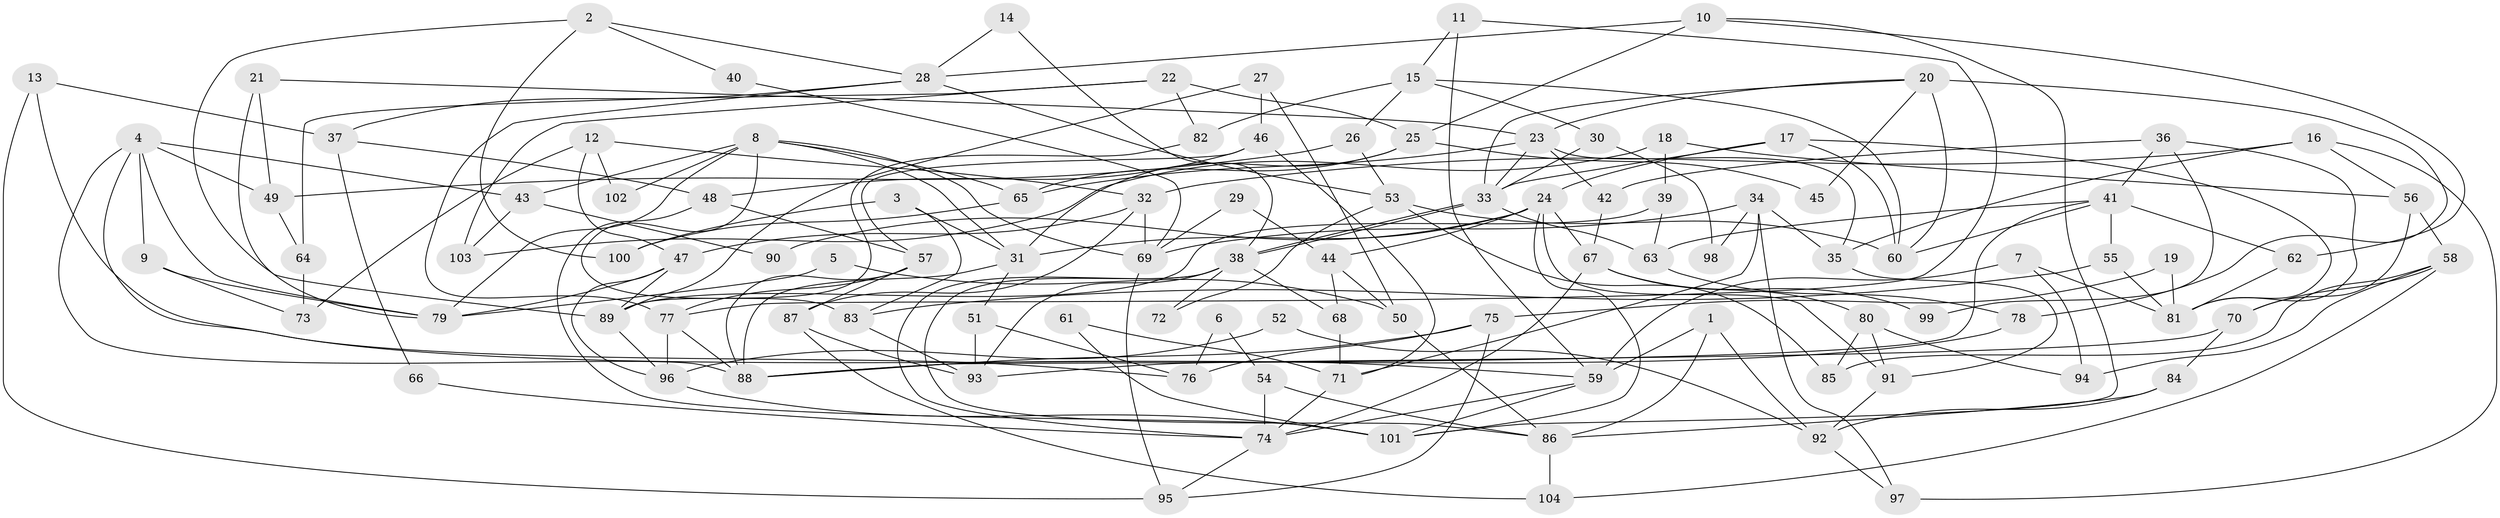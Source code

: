// Generated by graph-tools (version 1.1) at 2025/15/03/09/25 04:15:14]
// undirected, 104 vertices, 208 edges
graph export_dot {
graph [start="1"]
  node [color=gray90,style=filled];
  1;
  2;
  3;
  4;
  5;
  6;
  7;
  8;
  9;
  10;
  11;
  12;
  13;
  14;
  15;
  16;
  17;
  18;
  19;
  20;
  21;
  22;
  23;
  24;
  25;
  26;
  27;
  28;
  29;
  30;
  31;
  32;
  33;
  34;
  35;
  36;
  37;
  38;
  39;
  40;
  41;
  42;
  43;
  44;
  45;
  46;
  47;
  48;
  49;
  50;
  51;
  52;
  53;
  54;
  55;
  56;
  57;
  58;
  59;
  60;
  61;
  62;
  63;
  64;
  65;
  66;
  67;
  68;
  69;
  70;
  71;
  72;
  73;
  74;
  75;
  76;
  77;
  78;
  79;
  80;
  81;
  82;
  83;
  84;
  85;
  86;
  87;
  88;
  89;
  90;
  91;
  92;
  93;
  94;
  95;
  96;
  97;
  98;
  99;
  100;
  101;
  102;
  103;
  104;
  1 -- 59;
  1 -- 86;
  1 -- 92;
  2 -- 89;
  2 -- 100;
  2 -- 28;
  2 -- 40;
  3 -- 83;
  3 -- 31;
  3 -- 100;
  4 -- 88;
  4 -- 79;
  4 -- 9;
  4 -- 43;
  4 -- 49;
  4 -- 76;
  5 -- 79;
  5 -- 50;
  6 -- 76;
  6 -- 54;
  7 -- 81;
  7 -- 59;
  7 -- 94;
  8 -- 31;
  8 -- 79;
  8 -- 43;
  8 -- 65;
  8 -- 69;
  8 -- 83;
  8 -- 102;
  9 -- 73;
  9 -- 79;
  10 -- 101;
  10 -- 25;
  10 -- 28;
  10 -- 62;
  11 -- 59;
  11 -- 77;
  11 -- 15;
  12 -- 47;
  12 -- 32;
  12 -- 73;
  12 -- 102;
  13 -- 95;
  13 -- 59;
  13 -- 37;
  14 -- 28;
  14 -- 38;
  15 -- 60;
  15 -- 26;
  15 -- 30;
  15 -- 82;
  16 -- 32;
  16 -- 35;
  16 -- 56;
  16 -- 97;
  17 -- 24;
  17 -- 60;
  17 -- 33;
  17 -- 81;
  18 -- 56;
  18 -- 39;
  18 -- 103;
  19 -- 81;
  19 -- 75;
  20 -- 33;
  20 -- 23;
  20 -- 45;
  20 -- 60;
  20 -- 78;
  21 -- 79;
  21 -- 49;
  21 -- 23;
  22 -- 103;
  22 -- 25;
  22 -- 64;
  22 -- 82;
  23 -- 33;
  23 -- 35;
  23 -- 42;
  23 -- 65;
  24 -- 67;
  24 -- 91;
  24 -- 31;
  24 -- 44;
  24 -- 90;
  24 -- 101;
  25 -- 65;
  25 -- 31;
  25 -- 45;
  26 -- 53;
  26 -- 49;
  27 -- 89;
  27 -- 46;
  27 -- 50;
  28 -- 37;
  28 -- 53;
  28 -- 77;
  29 -- 44;
  29 -- 69;
  30 -- 33;
  30 -- 98;
  31 -- 88;
  31 -- 51;
  32 -- 87;
  32 -- 47;
  32 -- 69;
  33 -- 38;
  33 -- 38;
  33 -- 63;
  34 -- 71;
  34 -- 69;
  34 -- 35;
  34 -- 97;
  34 -- 98;
  35 -- 91;
  36 -- 42;
  36 -- 81;
  36 -- 41;
  36 -- 99;
  37 -- 48;
  37 -- 66;
  38 -- 93;
  38 -- 68;
  38 -- 72;
  38 -- 74;
  38 -- 86;
  39 -- 89;
  39 -- 63;
  40 -- 69;
  41 -- 88;
  41 -- 55;
  41 -- 60;
  41 -- 62;
  41 -- 63;
  42 -- 67;
  43 -- 90;
  43 -- 103;
  44 -- 50;
  44 -- 68;
  46 -- 71;
  46 -- 57;
  46 -- 48;
  47 -- 96;
  47 -- 89;
  47 -- 79;
  48 -- 57;
  48 -- 101;
  49 -- 64;
  50 -- 86;
  51 -- 93;
  51 -- 76;
  52 -- 96;
  52 -- 92;
  53 -- 60;
  53 -- 72;
  53 -- 85;
  54 -- 74;
  54 -- 86;
  55 -- 81;
  55 -- 83;
  56 -- 70;
  56 -- 58;
  57 -- 88;
  57 -- 77;
  57 -- 87;
  58 -- 94;
  58 -- 70;
  58 -- 85;
  58 -- 104;
  59 -- 74;
  59 -- 101;
  61 -- 71;
  61 -- 101;
  62 -- 81;
  63 -- 78;
  64 -- 73;
  65 -- 100;
  66 -- 74;
  67 -- 74;
  67 -- 80;
  67 -- 99;
  68 -- 71;
  69 -- 95;
  70 -- 84;
  70 -- 93;
  71 -- 74;
  74 -- 95;
  75 -- 88;
  75 -- 76;
  75 -- 95;
  77 -- 88;
  77 -- 96;
  78 -- 88;
  80 -- 85;
  80 -- 91;
  80 -- 94;
  82 -- 89;
  83 -- 93;
  84 -- 86;
  84 -- 92;
  86 -- 104;
  87 -- 93;
  87 -- 104;
  89 -- 96;
  91 -- 92;
  92 -- 97;
  96 -- 101;
}
